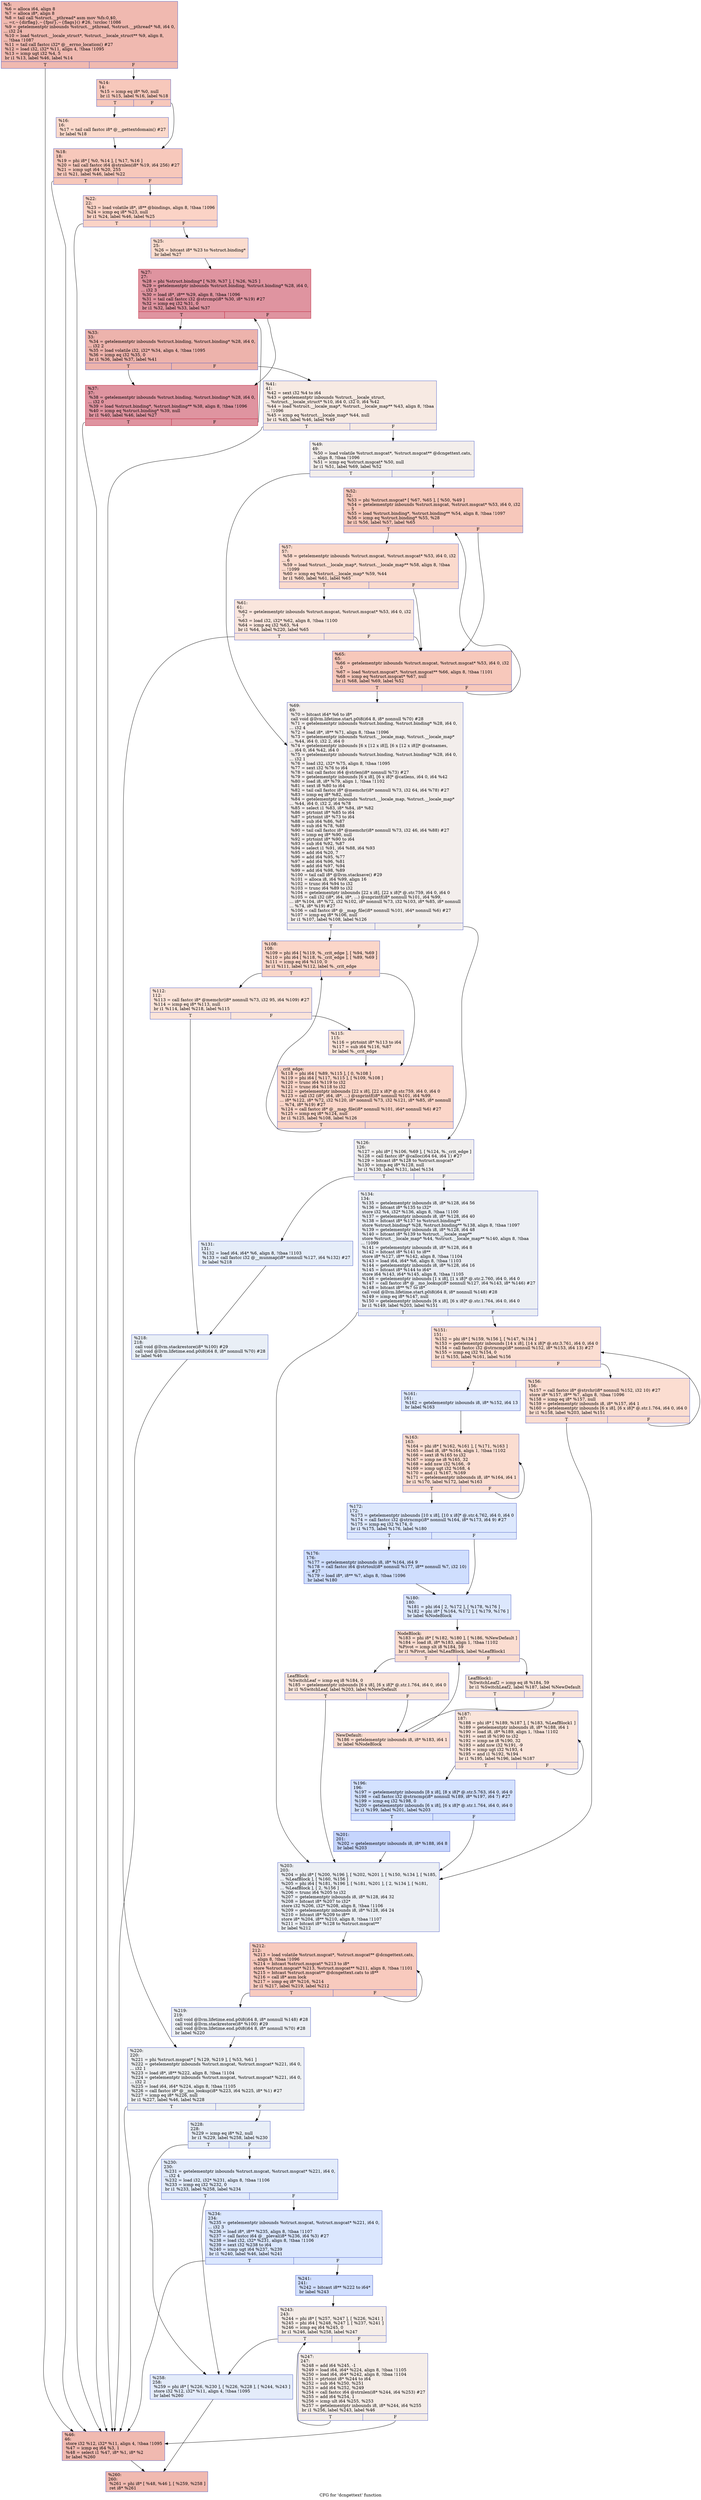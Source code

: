 digraph "CFG for 'dcngettext' function" {
	label="CFG for 'dcngettext' function";

	Node0x258e2d0 [shape=record,color="#3d50c3ff", style=filled, fillcolor="#de614d70",label="{%5:\l  %6 = alloca i64, align 8\l  %7 = alloca i8*, align 8\l  %8 = tail call %struct.__pthread* asm mov %fs:0,$0,\l... =r,~\{dirflag\},~\{fpsr\},~\{flags\}() #26, !srcloc !1086\l  %9 = getelementptr inbounds %struct.__pthread, %struct.__pthread* %8, i64 0,\l... i32 24\l  %10 = load %struct.__locale_struct*, %struct.__locale_struct** %9, align 8,\l... !tbaa !1087\l  %11 = tail call fastcc i32* @__errno_location() #27\l  %12 = load i32, i32* %11, align 4, !tbaa !1095\l  %13 = icmp ugt i32 %4, 5\l  br i1 %13, label %46, label %14\l|{<s0>T|<s1>F}}"];
	Node0x258e2d0:s0 -> Node0x2590010;
	Node0x258e2d0:s1 -> Node0x258fc70;
	Node0x258fc70 [shape=record,color="#3d50c3ff", style=filled, fillcolor="#ed836670",label="{%14:\l14:                                               \l  %15 = icmp eq i8* %0, null\l  br i1 %15, label %16, label %18\l|{<s0>T|<s1>F}}"];
	Node0x258fc70:s0 -> Node0x258fd90;
	Node0x258fc70:s1 -> Node0x258fde0;
	Node0x258fd90 [shape=record,color="#3d50c3ff", style=filled, fillcolor="#f7a88970",label="{%16:\l16:                                               \l  %17 = tail call fastcc i8* @__gettextdomain() #27\l  br label %18\l}"];
	Node0x258fd90 -> Node0x258fde0;
	Node0x258fde0 [shape=record,color="#3d50c3ff", style=filled, fillcolor="#ed836670",label="{%18:\l18:                                               \l  %19 = phi i8* [ %0, %14 ], [ %17, %16 ]\l  %20 = tail call fastcc i64 @strnlen(i8* %19, i64 256) #27\l  %21 = icmp ugt i64 %20, 255\l  br i1 %21, label %46, label %22\l|{<s0>T|<s1>F}}"];
	Node0x258fde0:s0 -> Node0x2590010;
	Node0x258fde0:s1 -> Node0x258fe30;
	Node0x258fe30 [shape=record,color="#3d50c3ff", style=filled, fillcolor="#f59c7d70",label="{%22:\l22:                                               \l  %23 = load volatile i8*, i8** @bindings, align 8, !tbaa !1096\l  %24 = icmp eq i8* %23, null\l  br i1 %24, label %46, label %25\l|{<s0>T|<s1>F}}"];
	Node0x258fe30:s0 -> Node0x2590010;
	Node0x258fe30:s1 -> Node0x258fe80;
	Node0x258fe80 [shape=record,color="#3d50c3ff", style=filled, fillcolor="#f7af9170",label="{%25:\l25:                                               \l  %26 = bitcast i8* %23 to %struct.binding*\l  br label %27\l}"];
	Node0x258fe80 -> Node0x258fed0;
	Node0x258fed0 [shape=record,color="#b70d28ff", style=filled, fillcolor="#b70d2870",label="{%27:\l27:                                               \l  %28 = phi %struct.binding* [ %39, %37 ], [ %26, %25 ]\l  %29 = getelementptr inbounds %struct.binding, %struct.binding* %28, i64 0,\l... i32 3\l  %30 = load i8*, i8** %29, align 8, !tbaa !1096\l  %31 = tail call fastcc i32 @strcmp(i8* %30, i8* %19) #27\l  %32 = icmp eq i32 %31, 0\l  br i1 %32, label %33, label %37\l|{<s0>T|<s1>F}}"];
	Node0x258fed0:s0 -> Node0x258ff20;
	Node0x258fed0:s1 -> Node0x258ff70;
	Node0x258ff20 [shape=record,color="#3d50c3ff", style=filled, fillcolor="#d6524470",label="{%33:\l33:                                               \l  %34 = getelementptr inbounds %struct.binding, %struct.binding* %28, i64 0,\l... i32 2\l  %35 = load volatile i32, i32* %34, align 4, !tbaa !1095\l  %36 = icmp eq i32 %35, 0\l  br i1 %36, label %37, label %41\l|{<s0>T|<s1>F}}"];
	Node0x258ff20:s0 -> Node0x258ff70;
	Node0x258ff20:s1 -> Node0x258ffc0;
	Node0x258ff70 [shape=record,color="#b70d28ff", style=filled, fillcolor="#b70d2870",label="{%37:\l37:                                               \l  %38 = getelementptr inbounds %struct.binding, %struct.binding* %28, i64 0,\l... i32 0\l  %39 = load %struct.binding*, %struct.binding** %38, align 8, !tbaa !1096\l  %40 = icmp eq %struct.binding* %39, null\l  br i1 %40, label %46, label %27\l|{<s0>T|<s1>F}}"];
	Node0x258ff70:s0 -> Node0x2590010;
	Node0x258ff70:s1 -> Node0x258fed0;
	Node0x258ffc0 [shape=record,color="#3d50c3ff", style=filled, fillcolor="#eed0c070",label="{%41:\l41:                                               \l  %42 = sext i32 %4 to i64\l  %43 = getelementptr inbounds %struct.__locale_struct,\l... %struct.__locale_struct* %10, i64 0, i32 0, i64 %42\l  %44 = load %struct.__locale_map*, %struct.__locale_map** %43, align 8, !tbaa\l... !1096\l  %45 = icmp eq %struct.__locale_map* %44, null\l  br i1 %45, label %46, label %49\l|{<s0>T|<s1>F}}"];
	Node0x258ffc0:s0 -> Node0x2590010;
	Node0x258ffc0:s1 -> Node0x2590060;
	Node0x2590010 [shape=record,color="#3d50c3ff", style=filled, fillcolor="#de614d70",label="{%46:\l46:                                               \l  store i32 %12, i32* %11, align 4, !tbaa !1095\l  %47 = icmp eq i64 %3, 1\l  %48 = select i1 %47, i8* %1, i8* %2\l  br label %260\l}"];
	Node0x2590010 -> Node0x2590c90;
	Node0x2590060 [shape=record,color="#3d50c3ff", style=filled, fillcolor="#e5d8d170",label="{%49:\l49:                                               \l  %50 = load volatile %struct.msgcat*, %struct.msgcat** @dcngettext.cats,\l... align 8, !tbaa !1096\l  %51 = icmp eq %struct.msgcat* %50, null\l  br i1 %51, label %69, label %52\l|{<s0>T|<s1>F}}"];
	Node0x2590060:s0 -> Node0x25901f0;
	Node0x2590060:s1 -> Node0x25900b0;
	Node0x25900b0 [shape=record,color="#3d50c3ff", style=filled, fillcolor="#ed836670",label="{%52:\l52:                                               \l  %53 = phi %struct.msgcat* [ %67, %65 ], [ %50, %49 ]\l  %54 = getelementptr inbounds %struct.msgcat, %struct.msgcat* %53, i64 0, i32\l... 5\l  %55 = load %struct.binding*, %struct.binding** %54, align 8, !tbaa !1097\l  %56 = icmp eq %struct.binding* %55, %28\l  br i1 %56, label %57, label %65\l|{<s0>T|<s1>F}}"];
	Node0x25900b0:s0 -> Node0x2590100;
	Node0x25900b0:s1 -> Node0x25901a0;
	Node0x2590100 [shape=record,color="#3d50c3ff", style=filled, fillcolor="#f7ac8e70",label="{%57:\l57:                                               \l  %58 = getelementptr inbounds %struct.msgcat, %struct.msgcat* %53, i64 0, i32\l... 6\l  %59 = load %struct.__locale_map*, %struct.__locale_map** %58, align 8, !tbaa\l... !1099\l  %60 = icmp eq %struct.__locale_map* %59, %44\l  br i1 %60, label %61, label %65\l|{<s0>T|<s1>F}}"];
	Node0x2590100:s0 -> Node0x2590150;
	Node0x2590100:s1 -> Node0x25901a0;
	Node0x2590150 [shape=record,color="#3d50c3ff", style=filled, fillcolor="#f3c7b170",label="{%61:\l61:                                               \l  %62 = getelementptr inbounds %struct.msgcat, %struct.msgcat* %53, i64 0, i32\l... 7\l  %63 = load i32, i32* %62, align 8, !tbaa !1100\l  %64 = icmp eq i32 %63, %4\l  br i1 %64, label %220, label %65\l|{<s0>T|<s1>F}}"];
	Node0x2590150:s0 -> Node0x2590a10;
	Node0x2590150:s1 -> Node0x25901a0;
	Node0x25901a0 [shape=record,color="#3d50c3ff", style=filled, fillcolor="#ed836670",label="{%65:\l65:                                               \l  %66 = getelementptr inbounds %struct.msgcat, %struct.msgcat* %53, i64 0, i32\l... 0\l  %67 = load %struct.msgcat*, %struct.msgcat** %66, align 8, !tbaa !1101\l  %68 = icmp eq %struct.msgcat* %67, null\l  br i1 %68, label %69, label %52\l|{<s0>T|<s1>F}}"];
	Node0x25901a0:s0 -> Node0x25901f0;
	Node0x25901a0:s1 -> Node0x25900b0;
	Node0x25901f0 [shape=record,color="#3d50c3ff", style=filled, fillcolor="#e3d9d370",label="{%69:\l69:                                               \l  %70 = bitcast i64* %6 to i8*\l  call void @llvm.lifetime.start.p0i8(i64 8, i8* nonnull %70) #28\l  %71 = getelementptr inbounds %struct.binding, %struct.binding* %28, i64 0,\l... i32 4\l  %72 = load i8*, i8** %71, align 8, !tbaa !1096\l  %73 = getelementptr inbounds %struct.__locale_map, %struct.__locale_map*\l... %44, i64 0, i32 2, i64 0\l  %74 = getelementptr inbounds [6 x [12 x i8]], [6 x [12 x i8]]* @catnames,\l... i64 0, i64 %42, i64 0\l  %75 = getelementptr inbounds %struct.binding, %struct.binding* %28, i64 0,\l... i32 1\l  %76 = load i32, i32* %75, align 8, !tbaa !1095\l  %77 = sext i32 %76 to i64\l  %78 = tail call fastcc i64 @strlen(i8* nonnull %73) #27\l  %79 = getelementptr inbounds [6 x i8], [6 x i8]* @catlens, i64 0, i64 %42\l  %80 = load i8, i8* %79, align 1, !tbaa !1102\l  %81 = sext i8 %80 to i64\l  %82 = tail call fastcc i8* @memchr(i8* nonnull %73, i32 64, i64 %78) #27\l  %83 = icmp eq i8* %82, null\l  %84 = getelementptr inbounds %struct.__locale_map, %struct.__locale_map*\l... %44, i64 0, i32 2, i64 %78\l  %85 = select i1 %83, i8* %84, i8* %82\l  %86 = ptrtoint i8* %85 to i64\l  %87 = ptrtoint i8* %73 to i64\l  %88 = sub i64 %86, %87\l  %89 = sub i64 %78, %88\l  %90 = tail call fastcc i8* @memchr(i8* nonnull %73, i32 46, i64 %88) #27\l  %91 = icmp eq i8* %90, null\l  %92 = ptrtoint i8* %90 to i64\l  %93 = sub i64 %92, %87\l  %94 = select i1 %91, i64 %88, i64 %93\l  %95 = add i64 %20, 7\l  %96 = add i64 %95, %77\l  %97 = add i64 %96, %81\l  %98 = add i64 %97, %94\l  %99 = add i64 %98, %89\l  %100 = tail call i8* @llvm.stacksave() #29\l  %101 = alloca i8, i64 %99, align 16\l  %102 = trunc i64 %94 to i32\l  %103 = trunc i64 %89 to i32\l  %104 = getelementptr inbounds [22 x i8], [22 x i8]* @.str.759, i64 0, i64 0\l  %105 = call i32 (i8*, i64, i8*, ...) @snprintf(i8* nonnull %101, i64 %99,\l... i8* %104, i8* %72, i32 %102, i8* nonnull %73, i32 %103, i8* %85, i8* nonnull\l... %74, i8* %19) #27\l  %106 = call fastcc i8* @__map_file(i8* nonnull %101, i64* nonnull %6) #27\l  %107 = icmp eq i8* %106, null\l  br i1 %107, label %108, label %126\l|{<s0>T|<s1>F}}"];
	Node0x25901f0:s0 -> Node0x2590240;
	Node0x25901f0:s1 -> Node0x2590380;
	Node0x2590240 [shape=record,color="#3d50c3ff", style=filled, fillcolor="#f6a38570",label="{%108:\l108:                                              \l  %109 = phi i64 [ %119, %._crit_edge ], [ %94, %69 ]\l  %110 = phi i64 [ %118, %._crit_edge ], [ %89, %69 ]\l  %111 = icmp eq i64 %110, 0\l  br i1 %111, label %112, label %._crit_edge\l|{<s0>T|<s1>F}}"];
	Node0x2590240:s0 -> Node0x2590290;
	Node0x2590240:s1 -> Node0x2590330;
	Node0x2590290 [shape=record,color="#3d50c3ff", style=filled, fillcolor="#f5c1a970",label="{%112:\l112:                                              \l  %113 = call fastcc i8* @memchr(i8* nonnull %73, i32 95, i64 %109) #27\l  %114 = icmp eq i8* %113, null\l  br i1 %114, label %218, label %115\l|{<s0>T|<s1>F}}"];
	Node0x2590290:s0 -> Node0x2590970;
	Node0x2590290:s1 -> Node0x25902e0;
	Node0x25902e0 [shape=record,color="#3d50c3ff", style=filled, fillcolor="#f5c1a970",label="{%115:\l115:                                              \l  %116 = ptrtoint i8* %113 to i64\l  %117 = sub i64 %116, %87\l  br label %._crit_edge\l}"];
	Node0x25902e0 -> Node0x2590330;
	Node0x2590330 [shape=record,color="#3d50c3ff", style=filled, fillcolor="#f6a38570",label="{._crit_edge:                                      \l  %118 = phi i64 [ %89, %115 ], [ 0, %108 ]\l  %119 = phi i64 [ %117, %115 ], [ %109, %108 ]\l  %120 = trunc i64 %119 to i32\l  %121 = trunc i64 %118 to i32\l  %122 = getelementptr inbounds [22 x i8], [22 x i8]* @.str.759, i64 0, i64 0\l  %123 = call i32 (i8*, i64, i8*, ...) @snprintf(i8* nonnull %101, i64 %99,\l... i8* %122, i8* %72, i32 %120, i8* nonnull %73, i32 %121, i8* %85, i8* nonnull\l... %74, i8* %19) #27\l  %124 = call fastcc i8* @__map_file(i8* nonnull %101, i64* nonnull %6) #27\l  %125 = icmp eq i8* %124, null\l  br i1 %125, label %108, label %126\l|{<s0>T|<s1>F}}"];
	Node0x2590330:s0 -> Node0x2590240;
	Node0x2590330:s1 -> Node0x2590380;
	Node0x2590380 [shape=record,color="#3d50c3ff", style=filled, fillcolor="#e0dbd870",label="{%126:\l126:                                              \l  %127 = phi i8* [ %106, %69 ], [ %124, %._crit_edge ]\l  %128 = call fastcc i8* @calloc(i64 64, i64 1) #27\l  %129 = bitcast i8* %128 to %struct.msgcat*\l  %130 = icmp eq i8* %128, null\l  br i1 %130, label %131, label %134\l|{<s0>T|<s1>F}}"];
	Node0x2590380:s0 -> Node0x25903d0;
	Node0x2590380:s1 -> Node0x2590420;
	Node0x25903d0 [shape=record,color="#3d50c3ff", style=filled, fillcolor="#c5d6f270",label="{%131:\l131:                                              \l  %132 = load i64, i64* %6, align 8, !tbaa !1103\l  %133 = call fastcc i32 @__munmap(i8* nonnull %127, i64 %132) #27\l  br label %218\l}"];
	Node0x25903d0 -> Node0x2590970;
	Node0x2590420 [shape=record,color="#3d50c3ff", style=filled, fillcolor="#d4dbe670",label="{%134:\l134:                                              \l  %135 = getelementptr inbounds i8, i8* %128, i64 56\l  %136 = bitcast i8* %135 to i32*\l  store i32 %4, i32* %136, align 8, !tbaa !1100\l  %137 = getelementptr inbounds i8, i8* %128, i64 40\l  %138 = bitcast i8* %137 to %struct.binding**\l  store %struct.binding* %28, %struct.binding** %138, align 8, !tbaa !1097\l  %139 = getelementptr inbounds i8, i8* %128, i64 48\l  %140 = bitcast i8* %139 to %struct.__locale_map**\l  store %struct.__locale_map* %44, %struct.__locale_map** %140, align 8, !tbaa\l... !1099\l  %141 = getelementptr inbounds i8, i8* %128, i64 8\l  %142 = bitcast i8* %141 to i8**\l  store i8* %127, i8** %142, align 8, !tbaa !1104\l  %143 = load i64, i64* %6, align 8, !tbaa !1103\l  %144 = getelementptr inbounds i8, i8* %128, i64 16\l  %145 = bitcast i8* %144 to i64*\l  store i64 %143, i64* %145, align 8, !tbaa !1105\l  %146 = getelementptr inbounds [1 x i8], [1 x i8]* @.str.2.760, i64 0, i64 0\l  %147 = call fastcc i8* @__mo_lookup(i8* nonnull %127, i64 %143, i8* %146) #27\l  %148 = bitcast i8** %7 to i8*\l  call void @llvm.lifetime.start.p0i8(i64 8, i8* nonnull %148) #28\l  %149 = icmp eq i8* %147, null\l  %150 = getelementptr inbounds [6 x i8], [6 x i8]* @.str.1.764, i64 0, i64 0\l  br i1 %149, label %203, label %151\l|{<s0>T|<s1>F}}"];
	Node0x2590420:s0 -> Node0x25908d0;
	Node0x2590420:s1 -> Node0x2590470;
	Node0x2590470 [shape=record,color="#3d50c3ff", style=filled, fillcolor="#f7b39670",label="{%151:\l151:                                              \l  %152 = phi i8* [ %159, %156 ], [ %147, %134 ]\l  %153 = getelementptr inbounds [14 x i8], [14 x i8]* @.str.3.761, i64 0, i64 0\l  %154 = call fastcc i32 @strncmp(i8* nonnull %152, i8* %153, i64 13) #27\l  %155 = icmp eq i32 %154, 0\l  br i1 %155, label %161, label %156\l|{<s0>T|<s1>F}}"];
	Node0x2590470:s0 -> Node0x2590510;
	Node0x2590470:s1 -> Node0x25904c0;
	Node0x25904c0 [shape=record,color="#3d50c3ff", style=filled, fillcolor="#f7b39670",label="{%156:\l156:                                              \l  %157 = call fastcc i8* @strchr(i8* nonnull %152, i32 10) #27\l  store i8* %157, i8** %7, align 8, !tbaa !1096\l  %158 = icmp eq i8* %157, null\l  %159 = getelementptr inbounds i8, i8* %157, i64 1\l  %160 = getelementptr inbounds [6 x i8], [6 x i8]* @.str.1.764, i64 0, i64 0\l  br i1 %158, label %203, label %151\l|{<s0>T|<s1>F}}"];
	Node0x25904c0:s0 -> Node0x25908d0;
	Node0x25904c0:s1 -> Node0x2590470;
	Node0x2590510 [shape=record,color="#3d50c3ff", style=filled, fillcolor="#b2ccfb70",label="{%161:\l161:                                              \l  %162 = getelementptr inbounds i8, i8* %152, i64 13\l  br label %163\l}"];
	Node0x2590510 -> Node0x2590560;
	Node0x2590560 [shape=record,color="#3d50c3ff", style=filled, fillcolor="#f7b39670",label="{%163:\l163:                                              \l  %164 = phi i8* [ %162, %161 ], [ %171, %163 ]\l  %165 = load i8, i8* %164, align 1, !tbaa !1102\l  %166 = sext i8 %165 to i32\l  %167 = icmp ne i8 %165, 32\l  %168 = add nsw i32 %166, -9\l  %169 = icmp ugt i32 %168, 4\l  %170 = and i1 %167, %169\l  %171 = getelementptr inbounds i8, i8* %164, i64 1\l  br i1 %170, label %172, label %163\l|{<s0>T|<s1>F}}"];
	Node0x2590560:s0 -> Node0x25905b0;
	Node0x2590560:s1 -> Node0x2590560;
	Node0x25905b0 [shape=record,color="#3d50c3ff", style=filled, fillcolor="#b2ccfb70",label="{%172:\l172:                                              \l  %173 = getelementptr inbounds [10 x i8], [10 x i8]* @.str.4.762, i64 0, i64 0\l  %174 = call fastcc i32 @strncmp(i8* nonnull %164, i8* %173, i64 9) #27\l  %175 = icmp eq i32 %174, 0\l  br i1 %175, label %176, label %180\l|{<s0>T|<s1>F}}"];
	Node0x25905b0:s0 -> Node0x2590600;
	Node0x25905b0:s1 -> Node0x2590650;
	Node0x2590600 [shape=record,color="#3d50c3ff", style=filled, fillcolor="#93b5fe70",label="{%176:\l176:                                              \l  %177 = getelementptr inbounds i8, i8* %164, i64 9\l  %178 = call fastcc i64 @strtoul(i8* nonnull %177, i8** nonnull %7, i32 10)\l... #27\l  %179 = load i8*, i8** %7, align 8, !tbaa !1096\l  br label %180\l}"];
	Node0x2590600 -> Node0x2590650;
	Node0x2590650 [shape=record,color="#3d50c3ff", style=filled, fillcolor="#b2ccfb70",label="{%180:\l180:                                              \l  %181 = phi i64 [ 2, %172 ], [ %178, %176 ]\l  %182 = phi i8* [ %164, %172 ], [ %179, %176 ]\l  br label %NodeBlock\l}"];
	Node0x2590650 -> Node0x25906a0;
	Node0x25906a0 [shape=record,color="#3d50c3ff", style=filled, fillcolor="#f7b39670",label="{NodeBlock:                                        \l  %183 = phi i8* [ %182, %180 ], [ %186, %NewDefault ]\l  %184 = load i8, i8* %183, align 1, !tbaa !1102\l  %Pivot = icmp slt i8 %184, 59\l  br i1 %Pivot, label %LeafBlock, label %LeafBlock1\l|{<s0>T|<s1>F}}"];
	Node0x25906a0:s0 -> Node0x2590740;
	Node0x25906a0:s1 -> Node0x25906f0;
	Node0x25906f0 [shape=record,color="#3d50c3ff", style=filled, fillcolor="#f4c5ad70",label="{LeafBlock1:                                       \l  %SwitchLeaf2 = icmp eq i8 %184, 59\l  br i1 %SwitchLeaf2, label %187, label %NewDefault\l|{<s0>T|<s1>F}}"];
	Node0x25906f0:s0 -> Node0x25907e0;
	Node0x25906f0:s1 -> Node0x2590790;
	Node0x2590740 [shape=record,color="#3d50c3ff", style=filled, fillcolor="#f4c5ad70",label="{LeafBlock:                                        \l  %SwitchLeaf = icmp eq i8 %184, 0\l  %185 = getelementptr inbounds [6 x i8], [6 x i8]* @.str.1.764, i64 0, i64 0\l  br i1 %SwitchLeaf, label %203, label %NewDefault\l|{<s0>T|<s1>F}}"];
	Node0x2590740:s0 -> Node0x25908d0;
	Node0x2590740:s1 -> Node0x2590790;
	Node0x2590790 [shape=record,color="#3d50c3ff", style=filled, fillcolor="#f7b39670",label="{NewDefault:                                       \l  %186 = getelementptr inbounds i8, i8* %183, i64 1\l  br label %NodeBlock\l}"];
	Node0x2590790 -> Node0x25906a0;
	Node0x25907e0 [shape=record,color="#3d50c3ff", style=filled, fillcolor="#f4c5ad70",label="{%187:\l187:                                              \l  %188 = phi i8* [ %189, %187 ], [ %183, %LeafBlock1 ]\l  %189 = getelementptr inbounds i8, i8* %188, i64 1\l  %190 = load i8, i8* %189, align 1, !tbaa !1102\l  %191 = sext i8 %190 to i32\l  %192 = icmp ne i8 %190, 32\l  %193 = add nsw i32 %191, -9\l  %194 = icmp ugt i32 %193, 4\l  %195 = and i1 %192, %194\l  br i1 %195, label %196, label %187\l|{<s0>T|<s1>F}}"];
	Node0x25907e0:s0 -> Node0x2590830;
	Node0x25907e0:s1 -> Node0x25907e0;
	Node0x2590830 [shape=record,color="#3d50c3ff", style=filled, fillcolor="#9ebeff70",label="{%196:\l196:                                              \l  %197 = getelementptr inbounds [8 x i8], [8 x i8]* @.str.5.763, i64 0, i64 0\l  %198 = call fastcc i32 @strncmp(i8* nonnull %189, i8* %197, i64 7) #27\l  %199 = icmp eq i32 %198, 0\l  %200 = getelementptr inbounds [6 x i8], [6 x i8]* @.str.1.764, i64 0, i64 0\l  br i1 %199, label %201, label %203\l|{<s0>T|<s1>F}}"];
	Node0x2590830:s0 -> Node0x2590880;
	Node0x2590830:s1 -> Node0x25908d0;
	Node0x2590880 [shape=record,color="#3d50c3ff", style=filled, fillcolor="#7ea1fa70",label="{%201:\l201:                                              \l  %202 = getelementptr inbounds i8, i8* %188, i64 8\l  br label %203\l}"];
	Node0x2590880 -> Node0x25908d0;
	Node0x25908d0 [shape=record,color="#3d50c3ff", style=filled, fillcolor="#d4dbe670",label="{%203:\l203:                                              \l  %204 = phi i8* [ %200, %196 ], [ %202, %201 ], [ %150, %134 ], [ %185,\l... %LeafBlock ], [ %160, %156 ]\l  %205 = phi i64 [ %181, %196 ], [ %181, %201 ], [ 2, %134 ], [ %181,\l... %LeafBlock ], [ 2, %156 ]\l  %206 = trunc i64 %205 to i32\l  %207 = getelementptr inbounds i8, i8* %128, i64 32\l  %208 = bitcast i8* %207 to i32*\l  store i32 %206, i32* %208, align 8, !tbaa !1106\l  %209 = getelementptr inbounds i8, i8* %128, i64 24\l  %210 = bitcast i8* %209 to i8**\l  store i8* %204, i8** %210, align 8, !tbaa !1107\l  %211 = bitcast i8* %128 to %struct.msgcat**\l  br label %212\l}"];
	Node0x25908d0 -> Node0x2590920;
	Node0x2590920 [shape=record,color="#3d50c3ff", style=filled, fillcolor="#ef886b70",label="{%212:\l212:                                              \l  %213 = load volatile %struct.msgcat*, %struct.msgcat** @dcngettext.cats,\l... align 8, !tbaa !1096\l  %214 = bitcast %struct.msgcat* %213 to i8*\l  store %struct.msgcat* %213, %struct.msgcat** %211, align 8, !tbaa !1101\l  %215 = bitcast %struct.msgcat** @dcngettext.cats to i8**\l  %216 = call i8* asm lock \l  %217 = icmp eq i8* %216, %214\l  br i1 %217, label %219, label %212\l|{<s0>T|<s1>F}}"];
	Node0x2590920:s0 -> Node0x25909c0;
	Node0x2590920:s1 -> Node0x2590920;
	Node0x2590970 [shape=record,color="#3d50c3ff", style=filled, fillcolor="#cedaeb70",label="{%218:\l218:                                              \l  call void @llvm.stackrestore(i8* %100) #29\l  call void @llvm.lifetime.end.p0i8(i64 8, i8* nonnull %70) #28\l  br label %46\l}"];
	Node0x2590970 -> Node0x2590010;
	Node0x25909c0 [shape=record,color="#3d50c3ff", style=filled, fillcolor="#d4dbe670",label="{%219:\l219:                                              \l  call void @llvm.lifetime.end.p0i8(i64 8, i8* nonnull %148) #28\l  call void @llvm.stackrestore(i8* %100) #29\l  call void @llvm.lifetime.end.p0i8(i64 8, i8* nonnull %70) #28\l  br label %220\l}"];
	Node0x25909c0 -> Node0x2590a10;
	Node0x2590a10 [shape=record,color="#3d50c3ff", style=filled, fillcolor="#d9dce170",label="{%220:\l220:                                              \l  %221 = phi %struct.msgcat* [ %129, %219 ], [ %53, %61 ]\l  %222 = getelementptr inbounds %struct.msgcat, %struct.msgcat* %221, i64 0,\l... i32 1\l  %223 = load i8*, i8** %222, align 8, !tbaa !1104\l  %224 = getelementptr inbounds %struct.msgcat, %struct.msgcat* %221, i64 0,\l... i32 2\l  %225 = load i64, i64* %224, align 8, !tbaa !1105\l  %226 = call fastcc i8* @__mo_lookup(i8* %223, i64 %225, i8* %1) #27\l  %227 = icmp eq i8* %226, null\l  br i1 %227, label %46, label %228\l|{<s0>T|<s1>F}}"];
	Node0x2590a10:s0 -> Node0x2590010;
	Node0x2590a10:s1 -> Node0x2590a60;
	Node0x2590a60 [shape=record,color="#3d50c3ff", style=filled, fillcolor="#cbd8ee70",label="{%228:\l228:                                              \l  %229 = icmp eq i8* %2, null\l  br i1 %229, label %258, label %230\l|{<s0>T|<s1>F}}"];
	Node0x2590a60:s0 -> Node0x2590c40;
	Node0x2590a60:s1 -> Node0x2590ab0;
	Node0x2590ab0 [shape=record,color="#3d50c3ff", style=filled, fillcolor="#bfd3f670",label="{%230:\l230:                                              \l  %231 = getelementptr inbounds %struct.msgcat, %struct.msgcat* %221, i64 0,\l... i32 4\l  %232 = load i32, i32* %231, align 8, !tbaa !1106\l  %233 = icmp eq i32 %232, 0\l  br i1 %233, label %258, label %234\l|{<s0>T|<s1>F}}"];
	Node0x2590ab0:s0 -> Node0x2590c40;
	Node0x2590ab0:s1 -> Node0x2590b00;
	Node0x2590b00 [shape=record,color="#3d50c3ff", style=filled, fillcolor="#aec9fc70",label="{%234:\l234:                                              \l  %235 = getelementptr inbounds %struct.msgcat, %struct.msgcat* %221, i64 0,\l... i32 3\l  %236 = load i8*, i8** %235, align 8, !tbaa !1107\l  %237 = call fastcc i64 @__pleval(i8* %236, i64 %3) #27\l  %238 = load i32, i32* %231, align 8, !tbaa !1106\l  %239 = sext i32 %238 to i64\l  %240 = icmp ugt i64 %237, %239\l  br i1 %240, label %46, label %241\l|{<s0>T|<s1>F}}"];
	Node0x2590b00:s0 -> Node0x2590010;
	Node0x2590b00:s1 -> Node0x2590b50;
	Node0x2590b50 [shape=record,color="#3d50c3ff", style=filled, fillcolor="#96b7ff70",label="{%241:\l241:                                              \l  %242 = bitcast i8** %222 to i64*\l  br label %243\l}"];
	Node0x2590b50 -> Node0x2590ba0;
	Node0x2590ba0 [shape=record,color="#3d50c3ff", style=filled, fillcolor="#e8d6cc70",label="{%243:\l243:                                              \l  %244 = phi i8* [ %257, %247 ], [ %226, %241 ]\l  %245 = phi i64 [ %248, %247 ], [ %237, %241 ]\l  %246 = icmp eq i64 %245, 0\l  br i1 %246, label %258, label %247\l|{<s0>T|<s1>F}}"];
	Node0x2590ba0:s0 -> Node0x2590c40;
	Node0x2590ba0:s1 -> Node0x2590bf0;
	Node0x2590bf0 [shape=record,color="#3d50c3ff", style=filled, fillcolor="#e8d6cc70",label="{%247:\l247:                                              \l  %248 = add i64 %245, -1\l  %249 = load i64, i64* %224, align 8, !tbaa !1105\l  %250 = load i64, i64* %242, align 8, !tbaa !1104\l  %251 = ptrtoint i8* %244 to i64\l  %252 = sub i64 %250, %251\l  %253 = add i64 %252, %249\l  %254 = call fastcc i64 @strnlen(i8* %244, i64 %253) #27\l  %255 = add i64 %254, 1\l  %256 = icmp ult i64 %255, %253\l  %257 = getelementptr inbounds i8, i8* %244, i64 %255\l  br i1 %256, label %243, label %46\l|{<s0>T|<s1>F}}"];
	Node0x2590bf0:s0 -> Node0x2590ba0;
	Node0x2590bf0:s1 -> Node0x2590010;
	Node0x2590c40 [shape=record,color="#3d50c3ff", style=filled, fillcolor="#c1d4f470",label="{%258:\l258:                                              \l  %259 = phi i8* [ %226, %230 ], [ %226, %228 ], [ %244, %243 ]\l  store i32 %12, i32* %11, align 4, !tbaa !1095\l  br label %260\l}"];
	Node0x2590c40 -> Node0x2590c90;
	Node0x2590c90 [shape=record,color="#3d50c3ff", style=filled, fillcolor="#de614d70",label="{%260:\l260:                                              \l  %261 = phi i8* [ %48, %46 ], [ %259, %258 ]\l  ret i8* %261\l}"];
}
